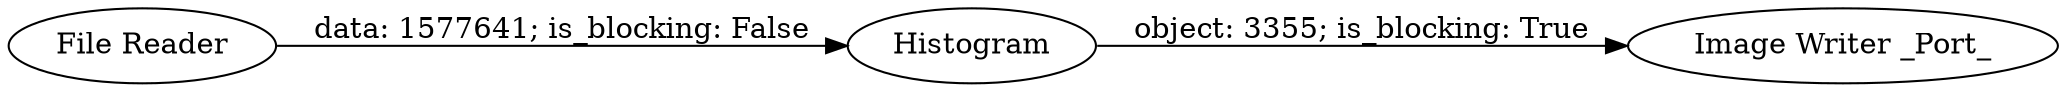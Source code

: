 digraph {
	"-4134007348001618360_2" [label=Histogram]
	"-4134007348001618360_3" [label="File Reader"]
	"-4134007348001618360_4" [label="Image Writer _Port_"]
	"-4134007348001618360_2" -> "-4134007348001618360_4" [label="object: 3355; is_blocking: True"]
	"-4134007348001618360_3" -> "-4134007348001618360_2" [label="data: 1577641; is_blocking: False"]
	rankdir=LR
}
